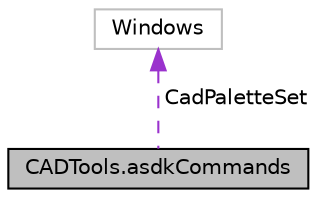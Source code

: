 digraph "CADTools.asdkCommands"
{
  edge [fontname="Helvetica",fontsize="10",labelfontname="Helvetica",labelfontsize="10"];
  node [fontname="Helvetica",fontsize="10",shape=record];
  Node1 [label="CADTools.asdkCommands",height=0.2,width=0.4,color="black", fillcolor="grey75", style="filled", fontcolor="black"];
  Node2 -> Node1 [dir="back",color="darkorchid3",fontsize="10",style="dashed",label=" CadPaletteSet" ];
  Node2 [label="Windows",height=0.2,width=0.4,color="grey75", fillcolor="white", style="filled"];
}

